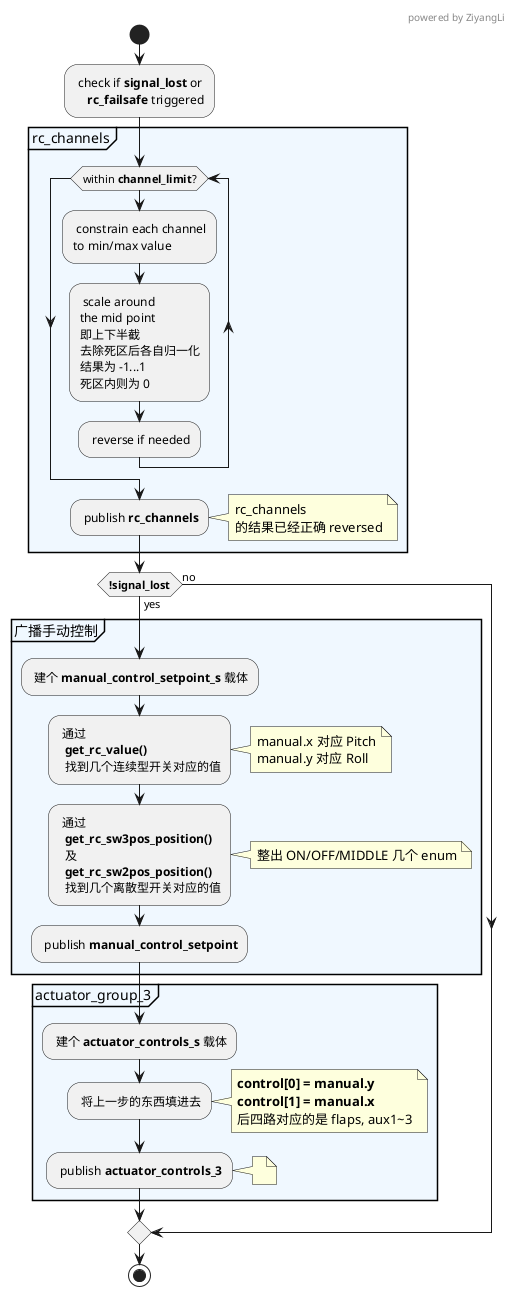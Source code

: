 @startuml


start

header
  powered by ZiyangLi
end header

: check if **signal_lost** or
    **rc_failsafe** triggered;

partition #AliceBlue rc_channels {

while (within **channel_limit**?)
    : constrain each channel
    to min/max value;
    : scale around
    the mid point
    即上下半截
    去除死区后各自归一化
    结果为 -1...1
    死区内则为 0;
    : reverse if needed;
endwhile

: publish **rc_channels**;

}
note right
    rc_channels
    的结果已经正确 reversed
end note

if (**!signal_lost**) then (yes)
  partition #AliceBlue 广播手动控制 {
    : 建个 **manual_control_setpoint_s** 载体;
    : 通过
      **get_rc_value()**
      找到几个连续型开关对应的值;
      note right
          manual.x 对应 Pitch
          manual.y 对应 Roll
      end note
    : 通过
      **get_rc_sw3pos_position()**
      及
      **get_rc_sw2pos_position()**
      找到几个离散型开关对应的值;
      note right
          整出 ON/OFF/MIDDLE 几个 enum
      end note
    : publish **manual_control_setpoint**;
  }

  partition #AliceBlue actuator_group_3 {
    : 建个 **actuator_controls_s** 载体;
    : 将上一步的东西填进去;
    note right
        **control[0] = manual.y**
        **control[1] = manual.x**
        后四路对应的是 flaps, aux1~3
    end note
    : publish **actuator_controls_3**;
    note right

    end note
  }

else (no)
endif


stop
@enduml